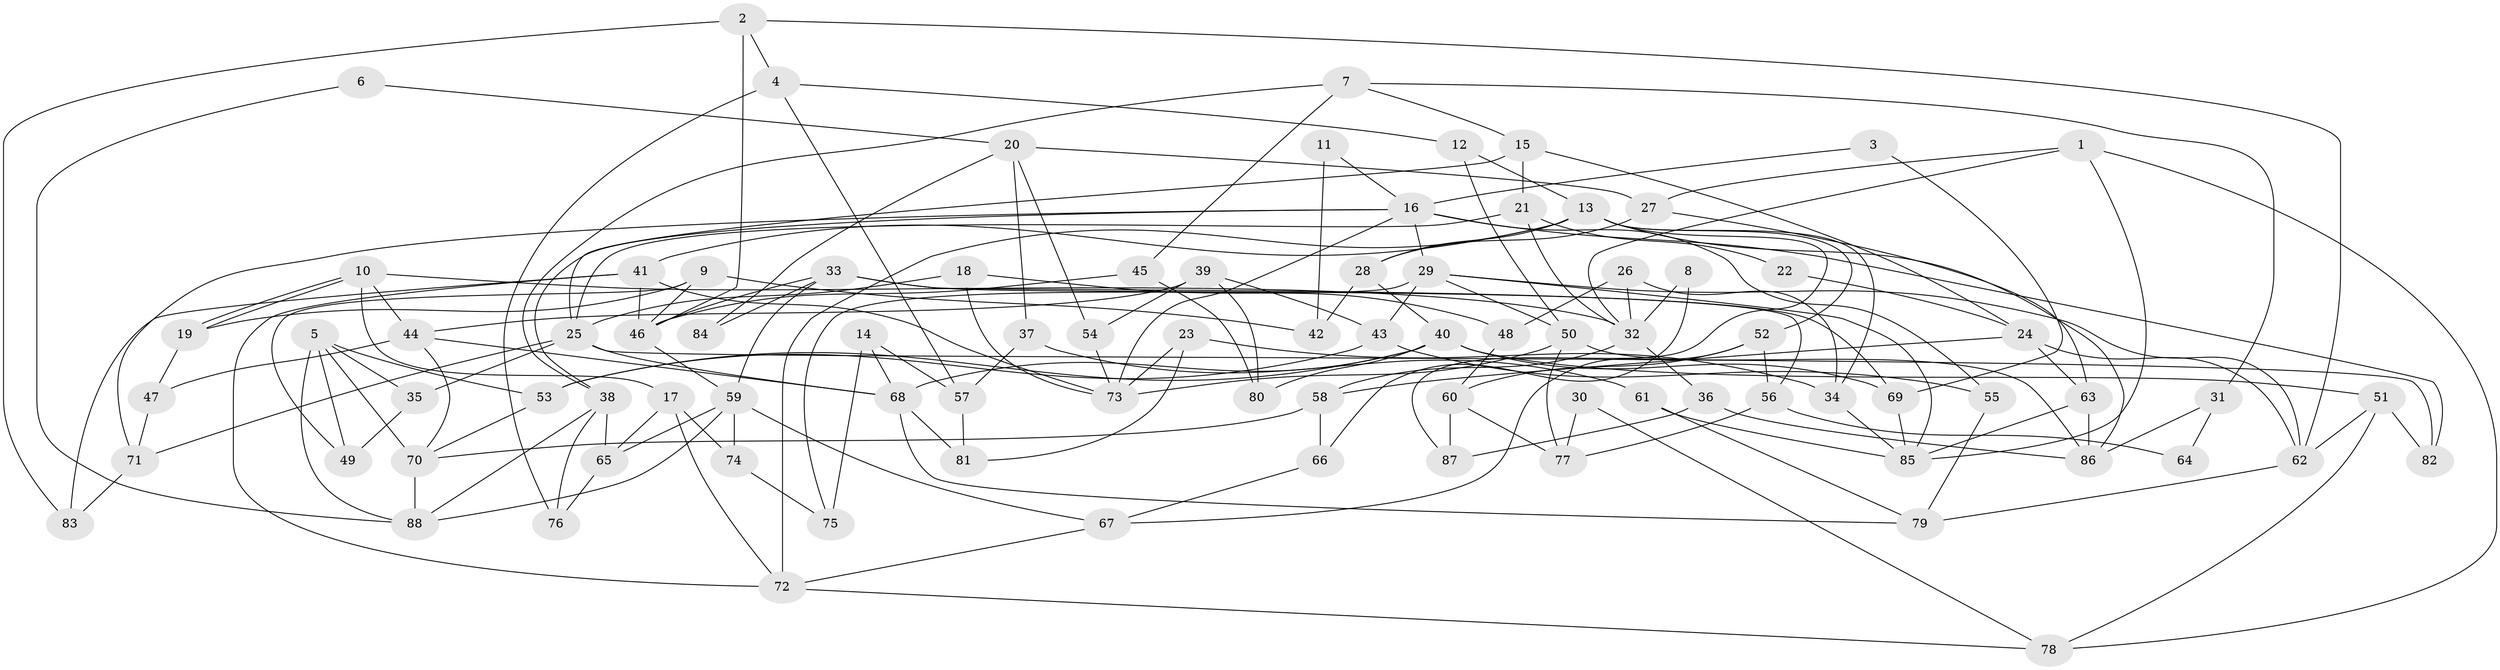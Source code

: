 // coarse degree distribution, {5: 0.18518518518518517, 7: 0.1111111111111111, 3: 0.07407407407407407, 10: 0.1111111111111111, 12: 0.037037037037037035, 4: 0.1111111111111111, 6: 0.2222222222222222, 9: 0.07407407407407407, 8: 0.07407407407407407}
// Generated by graph-tools (version 1.1) at 2025/37/03/04/25 23:37:11]
// undirected, 88 vertices, 176 edges
graph export_dot {
  node [color=gray90,style=filled];
  1;
  2;
  3;
  4;
  5;
  6;
  7;
  8;
  9;
  10;
  11;
  12;
  13;
  14;
  15;
  16;
  17;
  18;
  19;
  20;
  21;
  22;
  23;
  24;
  25;
  26;
  27;
  28;
  29;
  30;
  31;
  32;
  33;
  34;
  35;
  36;
  37;
  38;
  39;
  40;
  41;
  42;
  43;
  44;
  45;
  46;
  47;
  48;
  49;
  50;
  51;
  52;
  53;
  54;
  55;
  56;
  57;
  58;
  59;
  60;
  61;
  62;
  63;
  64;
  65;
  66;
  67;
  68;
  69;
  70;
  71;
  72;
  73;
  74;
  75;
  76;
  77;
  78;
  79;
  80;
  81;
  82;
  83;
  84;
  85;
  86;
  87;
  88;
  1 -- 85;
  1 -- 32;
  1 -- 27;
  1 -- 78;
  2 -- 46;
  2 -- 83;
  2 -- 4;
  2 -- 62;
  3 -- 16;
  3 -- 69;
  4 -- 57;
  4 -- 12;
  4 -- 76;
  5 -- 53;
  5 -- 88;
  5 -- 35;
  5 -- 49;
  5 -- 70;
  6 -- 20;
  6 -- 88;
  7 -- 38;
  7 -- 15;
  7 -- 31;
  7 -- 45;
  8 -- 32;
  8 -- 66;
  9 -- 49;
  9 -- 46;
  9 -- 19;
  9 -- 42;
  10 -- 19;
  10 -- 19;
  10 -- 44;
  10 -- 17;
  10 -- 32;
  11 -- 42;
  11 -- 16;
  12 -- 13;
  12 -- 50;
  13 -- 28;
  13 -- 87;
  13 -- 34;
  13 -- 41;
  13 -- 52;
  13 -- 72;
  13 -- 86;
  14 -- 75;
  14 -- 68;
  14 -- 57;
  15 -- 25;
  15 -- 24;
  15 -- 21;
  16 -- 29;
  16 -- 82;
  16 -- 38;
  16 -- 55;
  16 -- 71;
  16 -- 73;
  17 -- 72;
  17 -- 65;
  17 -- 74;
  18 -- 73;
  18 -- 25;
  18 -- 48;
  19 -- 47;
  20 -- 27;
  20 -- 54;
  20 -- 37;
  20 -- 84;
  21 -- 25;
  21 -- 22;
  21 -- 32;
  22 -- 24;
  23 -- 73;
  23 -- 81;
  23 -- 34;
  24 -- 63;
  24 -- 58;
  24 -- 62;
  25 -- 68;
  25 -- 71;
  25 -- 35;
  25 -- 82;
  26 -- 32;
  26 -- 34;
  26 -- 48;
  27 -- 63;
  27 -- 28;
  28 -- 40;
  28 -- 42;
  29 -- 50;
  29 -- 62;
  29 -- 43;
  29 -- 75;
  29 -- 85;
  30 -- 77;
  30 -- 78;
  31 -- 86;
  31 -- 64;
  32 -- 36;
  32 -- 58;
  33 -- 46;
  33 -- 59;
  33 -- 56;
  33 -- 69;
  33 -- 84;
  34 -- 85;
  35 -- 49;
  36 -- 86;
  36 -- 87;
  37 -- 61;
  37 -- 57;
  38 -- 65;
  38 -- 76;
  38 -- 88;
  39 -- 80;
  39 -- 43;
  39 -- 44;
  39 -- 54;
  40 -- 53;
  40 -- 69;
  40 -- 51;
  40 -- 68;
  40 -- 80;
  41 -- 72;
  41 -- 46;
  41 -- 73;
  41 -- 83;
  43 -- 55;
  43 -- 53;
  44 -- 70;
  44 -- 47;
  44 -- 68;
  45 -- 46;
  45 -- 80;
  46 -- 59;
  47 -- 71;
  48 -- 60;
  50 -- 73;
  50 -- 77;
  50 -- 86;
  51 -- 62;
  51 -- 78;
  51 -- 82;
  52 -- 56;
  52 -- 60;
  52 -- 67;
  53 -- 70;
  54 -- 73;
  55 -- 79;
  56 -- 77;
  56 -- 64;
  57 -- 81;
  58 -- 70;
  58 -- 66;
  59 -- 65;
  59 -- 67;
  59 -- 74;
  59 -- 88;
  60 -- 77;
  60 -- 87;
  61 -- 79;
  61 -- 85;
  62 -- 79;
  63 -- 85;
  63 -- 86;
  65 -- 76;
  66 -- 67;
  67 -- 72;
  68 -- 79;
  68 -- 81;
  69 -- 85;
  70 -- 88;
  71 -- 83;
  72 -- 78;
  74 -- 75;
}
